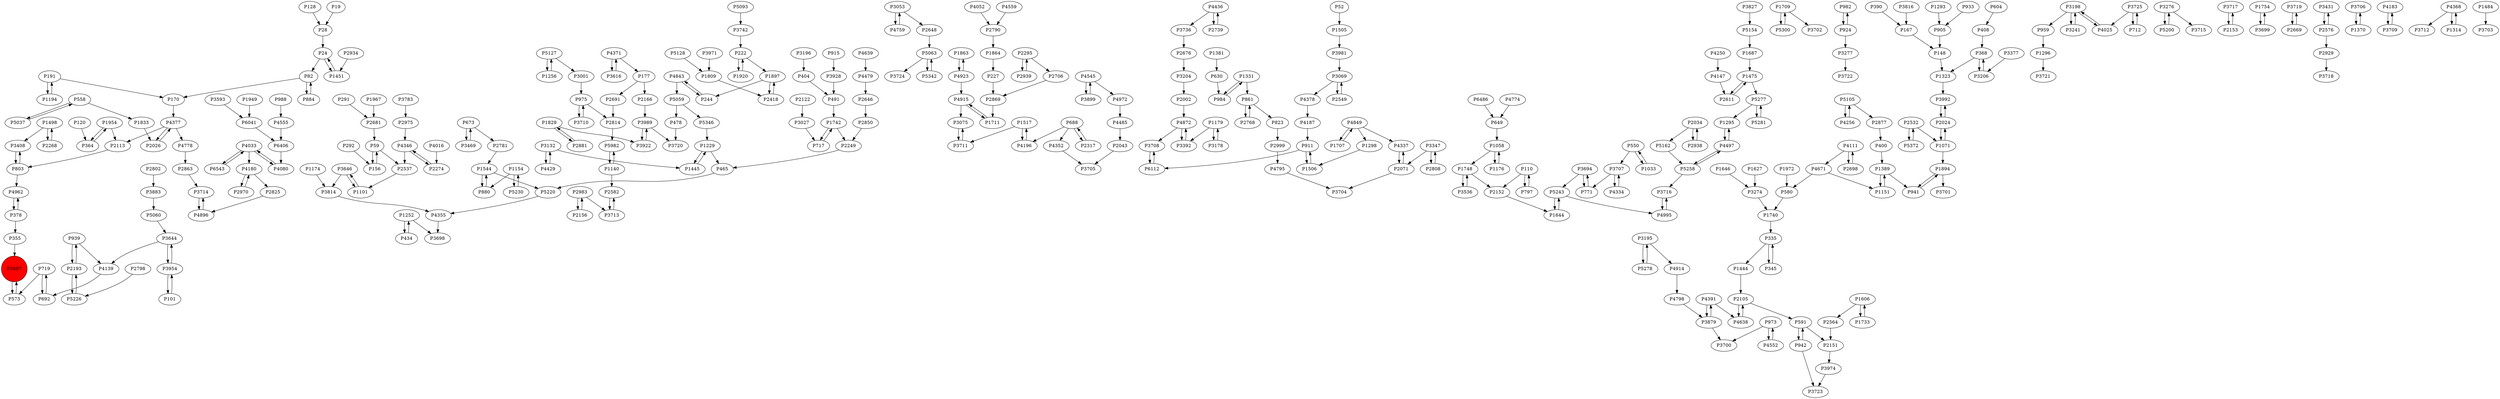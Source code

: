 digraph {
	P1498 -> P3408
	P2850 -> P2249
	P3053 -> P4759
	P1256 -> P5127
	P1863 -> P4923
	P4436 -> P2739
	P1687 -> P1475
	P4962 -> P378
	P2802 -> P3883
	P1709 -> P5300
	P3196 -> P404
	P355 -> P3697
	P982 -> P924
	P3992 -> P2024
	P4436 -> P3736
	P3707 -> P771
	P4033 -> P6543
	P3195 -> P5278
	P580 -> P1740
	P939 -> P2193
	P3195 -> P4914
	P1298 -> P1506
	P404 -> P491
	P1646 -> P3274
	P4111 -> P2698
	P167 -> P148
	P4033 -> P4180
	P2002 -> P4872
	P1252 -> P434
	P4552 -> P973
	P3954 -> P101
	P3814 -> P4355
	P3974 -> P3723
	P3198 -> P4025
	P4391 -> P4638
	P5128 -> P1809
	P2166 -> P3989
	P3716 -> P4995
	P2418 -> P1897
	P905 -> P148
	P4377 -> P2113
	P5154 -> P1687
	P2043 -> P3705
	P364 -> P1954
	P3132 -> P1445
	P2676 -> P3204
	P3883 -> P5060
	P2295 -> P2939
	P335 -> P1444
	P368 -> P1323
	P1179 -> P3392
	P558 -> P5037
	P128 -> P28
	P1505 -> P3981
	P1829 -> P2881
	P1389 -> P1151
	P1475 -> P5277
	P3616 -> P4371
	P408 -> P368
	P4843 -> P5059
	P939 -> P4139
	P975 -> P2814
	P4371 -> P3616
	P1894 -> P941
	P1954 -> P2113
	P1897 -> P2418
	P2646 -> P2850
	P3276 -> P5200
	P2193 -> P5226
	P2681 -> P59
	P5060 -> P3644
	P3981 -> P3069
	P4995 -> P3716
	P911 -> P6112
	P5258 -> P3716
	P1897 -> P244
	P719 -> P573
	P2532 -> P5372
	P4352 -> P3705
	P1174 -> P3814
	P5258 -> P4497
	P4256 -> P5105
	P5243 -> P1644
	P465 -> P5220
	P1606 -> P2564
	P1295 -> P4497
	P156 -> P59
	P984 -> P1331
	P3644 -> P3954
	P4052 -> P2790
	P1742 -> P2249
	P2549 -> P3069
	P378 -> P4962
	P2881 -> P1829
	P3198 -> P959
	P5037 -> P558
	P1864 -> P227
	P3027 -> P717
	P1707 -> P4849
	P4849 -> P1707
	P52 -> P1505
	P915 -> P3928
	P975 -> P3710
	P2151 -> P3974
	P2026 -> P4377
	P861 -> P2768
	P5063 -> P3724
	P390 -> P167
	P2934 -> P1451
	P3783 -> P2975
	P59 -> P2537
	P1644 -> P5243
	P2863 -> P3714
	P1058 -> P1748
	P2105 -> P4638
	P5226 -> P2193
	P2268 -> P1498
	P1544 -> P880
	P1331 -> P861
	P101 -> P3954
	P5278 -> P3195
	P191 -> P1194
	P1154 -> P880
	P4147 -> P2611
	P1252 -> P3698
	P2274 -> P4346
	P3593 -> P6041
	P2975 -> P4346
	P630 -> P984
	P4849 -> P1298
	P3717 -> P2153
	P1506 -> P911
	P4139 -> P692
	P3714 -> P4896
	P4778 -> P2863
	P550 -> P3707
	P2153 -> P3717
	P2869 -> P1711
	P3646 -> P3814
	P884 -> P82
	P1179 -> P3178
	P1748 -> P2152
	P4497 -> P1295
	P4638 -> P2105
	P82 -> P884
	P573 -> P3697
	P1740 -> P335
	P803 -> P4962
	P1754 -> P3699
	P5372 -> P2532
	P3053 -> P2648
	P4545 -> P3899
	P2122 -> P3027
	P649 -> P1058
	P1498 -> P2268
	P4843 -> P244
	P3697 -> P573
	P244 -> P4843
	P4016 -> P2274
	P1894 -> P3701
	P2739 -> P4436
	P2071 -> P4337
	P191 -> P170
	P4377 -> P2026
	P2156 -> P2983
	P5059 -> P5346
	P924 -> P982
	P1627 -> P3274
	P924 -> P3277
	P4080 -> P4033
	P3719 -> P2669
	P688 -> P2317
	P2983 -> P3713
	P2295 -> P2706
	P1742 -> P717
	P712 -> P3725
	P5243 -> P4995
	P2249 -> P465
	P4377 -> P4778
	P3274 -> P1740
	P5281 -> P5277
	P3431 -> P2576
	P3708 -> P6112
	P4371 -> P177
	P1733 -> P1606
	P4033 -> P4080
	P4915 -> P1711
	P2576 -> P3431
	P3536 -> P1748
	P4196 -> P1517
	P2113 -> P803
	P5105 -> P2877
	P2071 -> P3704
	P4759 -> P3053
	P3707 -> P4334
	P5105 -> P4256
	P177 -> P2166
	P880 -> P1544
	P2611 -> P1475
	P1544 -> P5220
	P5277 -> P5281
	P771 -> P3694
	P1833 -> P2026
	P2706 -> P2869
	P1517 -> P3711
	P2105 -> P591
	P6486 -> P649
	P1445 -> P1229
	P4872 -> P3392
	P2317 -> P688
	P1920 -> P222
	P3132 -> P4429
	P3699 -> P1754
	P4346 -> P2537
	P3710 -> P975
	P5342 -> P5063
	P2532 -> P1071
	P6112 -> P3708
	P3816 -> P167
	P177 -> P2691
	P3706 -> P1370
	P942 -> P591
	P5127 -> P3001
	P4798 -> P3879
	P2929 -> P3718
	P550 -> P1033
	P3954 -> P3644
	P3069 -> P2549
	P4183 -> P3709
	P673 -> P3469
	P4872 -> P3708
	P335 -> P345
	P5277 -> P1295
	P5162 -> P5258
	P3989 -> P3720
	P3928 -> P491
	P1140 -> P5982
	P3001 -> P975
	P688 -> P4352
	P3736 -> P2676
	P3408 -> P803
	P1058 -> P1176
	P4180 -> P2825
	P4559 -> P2790
	P291 -> P2681
	P3879 -> P4391
	P292 -> P156
	P3725 -> P4025
	P5063 -> P5342
	P1154 -> P5230
	P4378 -> P4187
	P4429 -> P3132
	P1229 -> P1445
	P2669 -> P3719
	P4774 -> P649
	P3694 -> P5243
	P4972 -> P4485
	P2034 -> P2938
	P3469 -> P673
	P400 -> P1389
	P2691 -> P2814
	P4479 -> P2646
	P5346 -> P1229
	P3392 -> P4872
	P5230 -> P1154
	P5982 -> P1140
	P4334 -> P3707
	P4337 -> P2071
	P2939 -> P2295
	P3827 -> P5154
	P1748 -> P3536
	P1949 -> P6041
	P434 -> P1252
	P6543 -> P4033
	P823 -> P2999
	P5127 -> P1256
	P1381 -> P630
	P3204 -> P2002
	P110 -> P2152
	P28 -> P24
	P148 -> P1323
	P1101 -> P3646
	P4391 -> P3879
	P3075 -> P3711
	P973 -> P4552
	P3709 -> P4183
	P2825 -> P4896
	P2024 -> P3992
	P3276 -> P3715
	P2938 -> P2034
	P3971 -> P1809
	P4111 -> P4671
	P2193 -> P939
	P3725 -> P712
	P1711 -> P4915
	P1451 -> P24
	P1176 -> P1058
	P6406 -> P4080
	P1517 -> P4196
	P911 -> P1506
	P688 -> P4196
	P1809 -> P2418
	P4187 -> P911
	P4368 -> P3712
	P4355 -> P3698
	P1293 -> P905
	P2034 -> P5162
	P2698 -> P4111
	P4545 -> P4972
	P2537 -> P1101
	P2798 -> P5226
	P59 -> P156
	P2648 -> P5063
	P3377 -> P3206
	P3347 -> P2071
	P4250 -> P4147
	P1370 -> P3706
	P3198 -> P3241
	P1475 -> P2611
	P2024 -> P1071
	P1033 -> P550
	P3922 -> P3989
	P5200 -> P3276
	P2970 -> P4180
	P4025 -> P3198
	P1071 -> P1894
	P2877 -> P400
	P692 -> P719
	P3742 -> P222
	P2768 -> P861
	P3899 -> P4545
	P797 -> P110
	P1194 -> P191
	P973 -> P3700
	P478 -> P3720
	P942 -> P3723
	P3694 -> P771
	P3711 -> P3075
	P2983 -> P2156
	P2781 -> P1544
	P4368 -> P1314
	P1296 -> P3721
	P2808 -> P3347
	P2814 -> P5982
	P591 -> P942
	P222 -> P1897
	P3644 -> P4139
	P170 -> P4377
	P491 -> P1742
	P24 -> P1451
	P5093 -> P3742
	P3347 -> P2808
	P4923 -> P1863
	P1314 -> P4368
	P1323 -> P3992
	P110 -> P797
	P4671 -> P1151
	P4485 -> P2043
	P2999 -> P4795
	P3069 -> P4378
	P4849 -> P4337
	P82 -> P170
	P2576 -> P2929
	P1954 -> P364
	P3206 -> P368
	P4555 -> P6406
	P988 -> P4555
	P1331 -> P984
	P1151 -> P1389
	P1709 -> P3702
	P1071 -> P2024
	P2564 -> P2151
	P3277 -> P3722
	P3989 -> P3922
	P4671 -> P580
	P803 -> P3408
	P4923 -> P4915
	P4180 -> P2970
	P227 -> P2869
	P120 -> P364
	P3713 -> P2582
	P4915 -> P3075
	P959 -> P1296
	P1140 -> P2582
	P1606 -> P1733
	P2582 -> P3713
	P2790 -> P1864
	P24 -> P82
	P345 -> P335
	P4639 -> P4479
	P4795 -> P3704
	P4896 -> P3714
	P6041 -> P6406
	P558 -> P1833
	P19 -> P28
	P719 -> P692
	P1829 -> P3922
	P673 -> P2781
	P1484 -> P3703
	P5220 -> P4355
	P2152 -> P1644
	P4346 -> P2274
	P1229 -> P465
	P591 -> P2151
	P3241 -> P3198
	P4497 -> P5258
	P5059 -> P478
	P3178 -> P1179
	P1389 -> P941
	P3646 -> P1101
	P3879 -> P3700
	P5300 -> P1709
	P1967 -> P2681
	P604 -> P408
	P1444 -> P2105
	P368 -> P3206
	P1972 -> P580
	P717 -> P1742
	P222 -> P1920
	P933 -> P905
	P378 -> P355
	P941 -> P1894
	P861 -> P823
	P4914 -> P4798
	P3697 [shape=circle]
	P3697 [style=filled]
	P3697 [fillcolor=red]
}